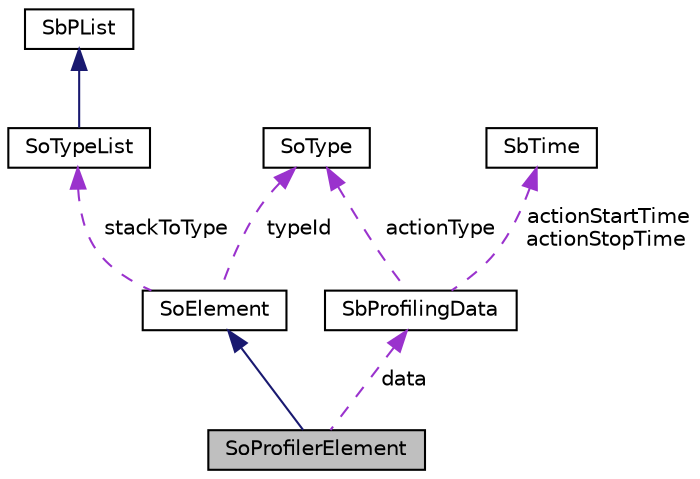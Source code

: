 digraph "SoProfilerElement"
{
 // LATEX_PDF_SIZE
  edge [fontname="Helvetica",fontsize="10",labelfontname="Helvetica",labelfontsize="10"];
  node [fontname="Helvetica",fontsize="10",shape=record];
  Node1 [label="SoProfilerElement",height=0.2,width=0.4,color="black", fillcolor="grey75", style="filled", fontcolor="black",tooltip="The SoProfilerElement element class is for registering statistics during scene graph traversals."];
  Node2 -> Node1 [dir="back",color="midnightblue",fontsize="10",style="solid",fontname="Helvetica"];
  Node2 [label="SoElement",height=0.2,width=0.4,color="black", fillcolor="white", style="filled",URL="$classSoElement.html",tooltip="SoElement is the abstract base class for all elements."];
  Node3 -> Node2 [dir="back",color="darkorchid3",fontsize="10",style="dashed",label=" stackToType" ,fontname="Helvetica"];
  Node3 [label="SoTypeList",height=0.2,width=0.4,color="black", fillcolor="white", style="filled",URL="$classSoTypeList.html",tooltip="The SoTypeList class is a container class for arrays of SoType objects."];
  Node4 -> Node3 [dir="back",color="midnightblue",fontsize="10",style="solid",fontname="Helvetica"];
  Node4 [label="SbPList",height=0.2,width=0.4,color="black", fillcolor="white", style="filled",URL="$classSbPList.html",tooltip="The SbPList class is a container class for void pointers."];
  Node5 -> Node2 [dir="back",color="darkorchid3",fontsize="10",style="dashed",label=" typeId" ,fontname="Helvetica"];
  Node5 [label="SoType",height=0.2,width=0.4,color="black", fillcolor="white", style="filled",URL="$classSoType.html",tooltip="The SoType class is the basis for the runtime type system in Coin."];
  Node6 -> Node1 [dir="back",color="darkorchid3",fontsize="10",style="dashed",label=" data" ,fontname="Helvetica"];
  Node6 [label="SbProfilingData",height=0.2,width=0.4,color="black", fillcolor="white", style="filled",URL="$classSbProfilingData.html",tooltip="Data structure for gathering scene graph traversal profiling information."];
  Node5 -> Node6 [dir="back",color="darkorchid3",fontsize="10",style="dashed",label=" actionType" ,fontname="Helvetica"];
  Node7 -> Node6 [dir="back",color="darkorchid3",fontsize="10",style="dashed",label=" actionStartTime\nactionStopTime" ,fontname="Helvetica"];
  Node7 [label="SbTime",height=0.2,width=0.4,color="black", fillcolor="white", style="filled",URL="$classSbTime.html",tooltip="The SbTime class instances represents time values."];
}
